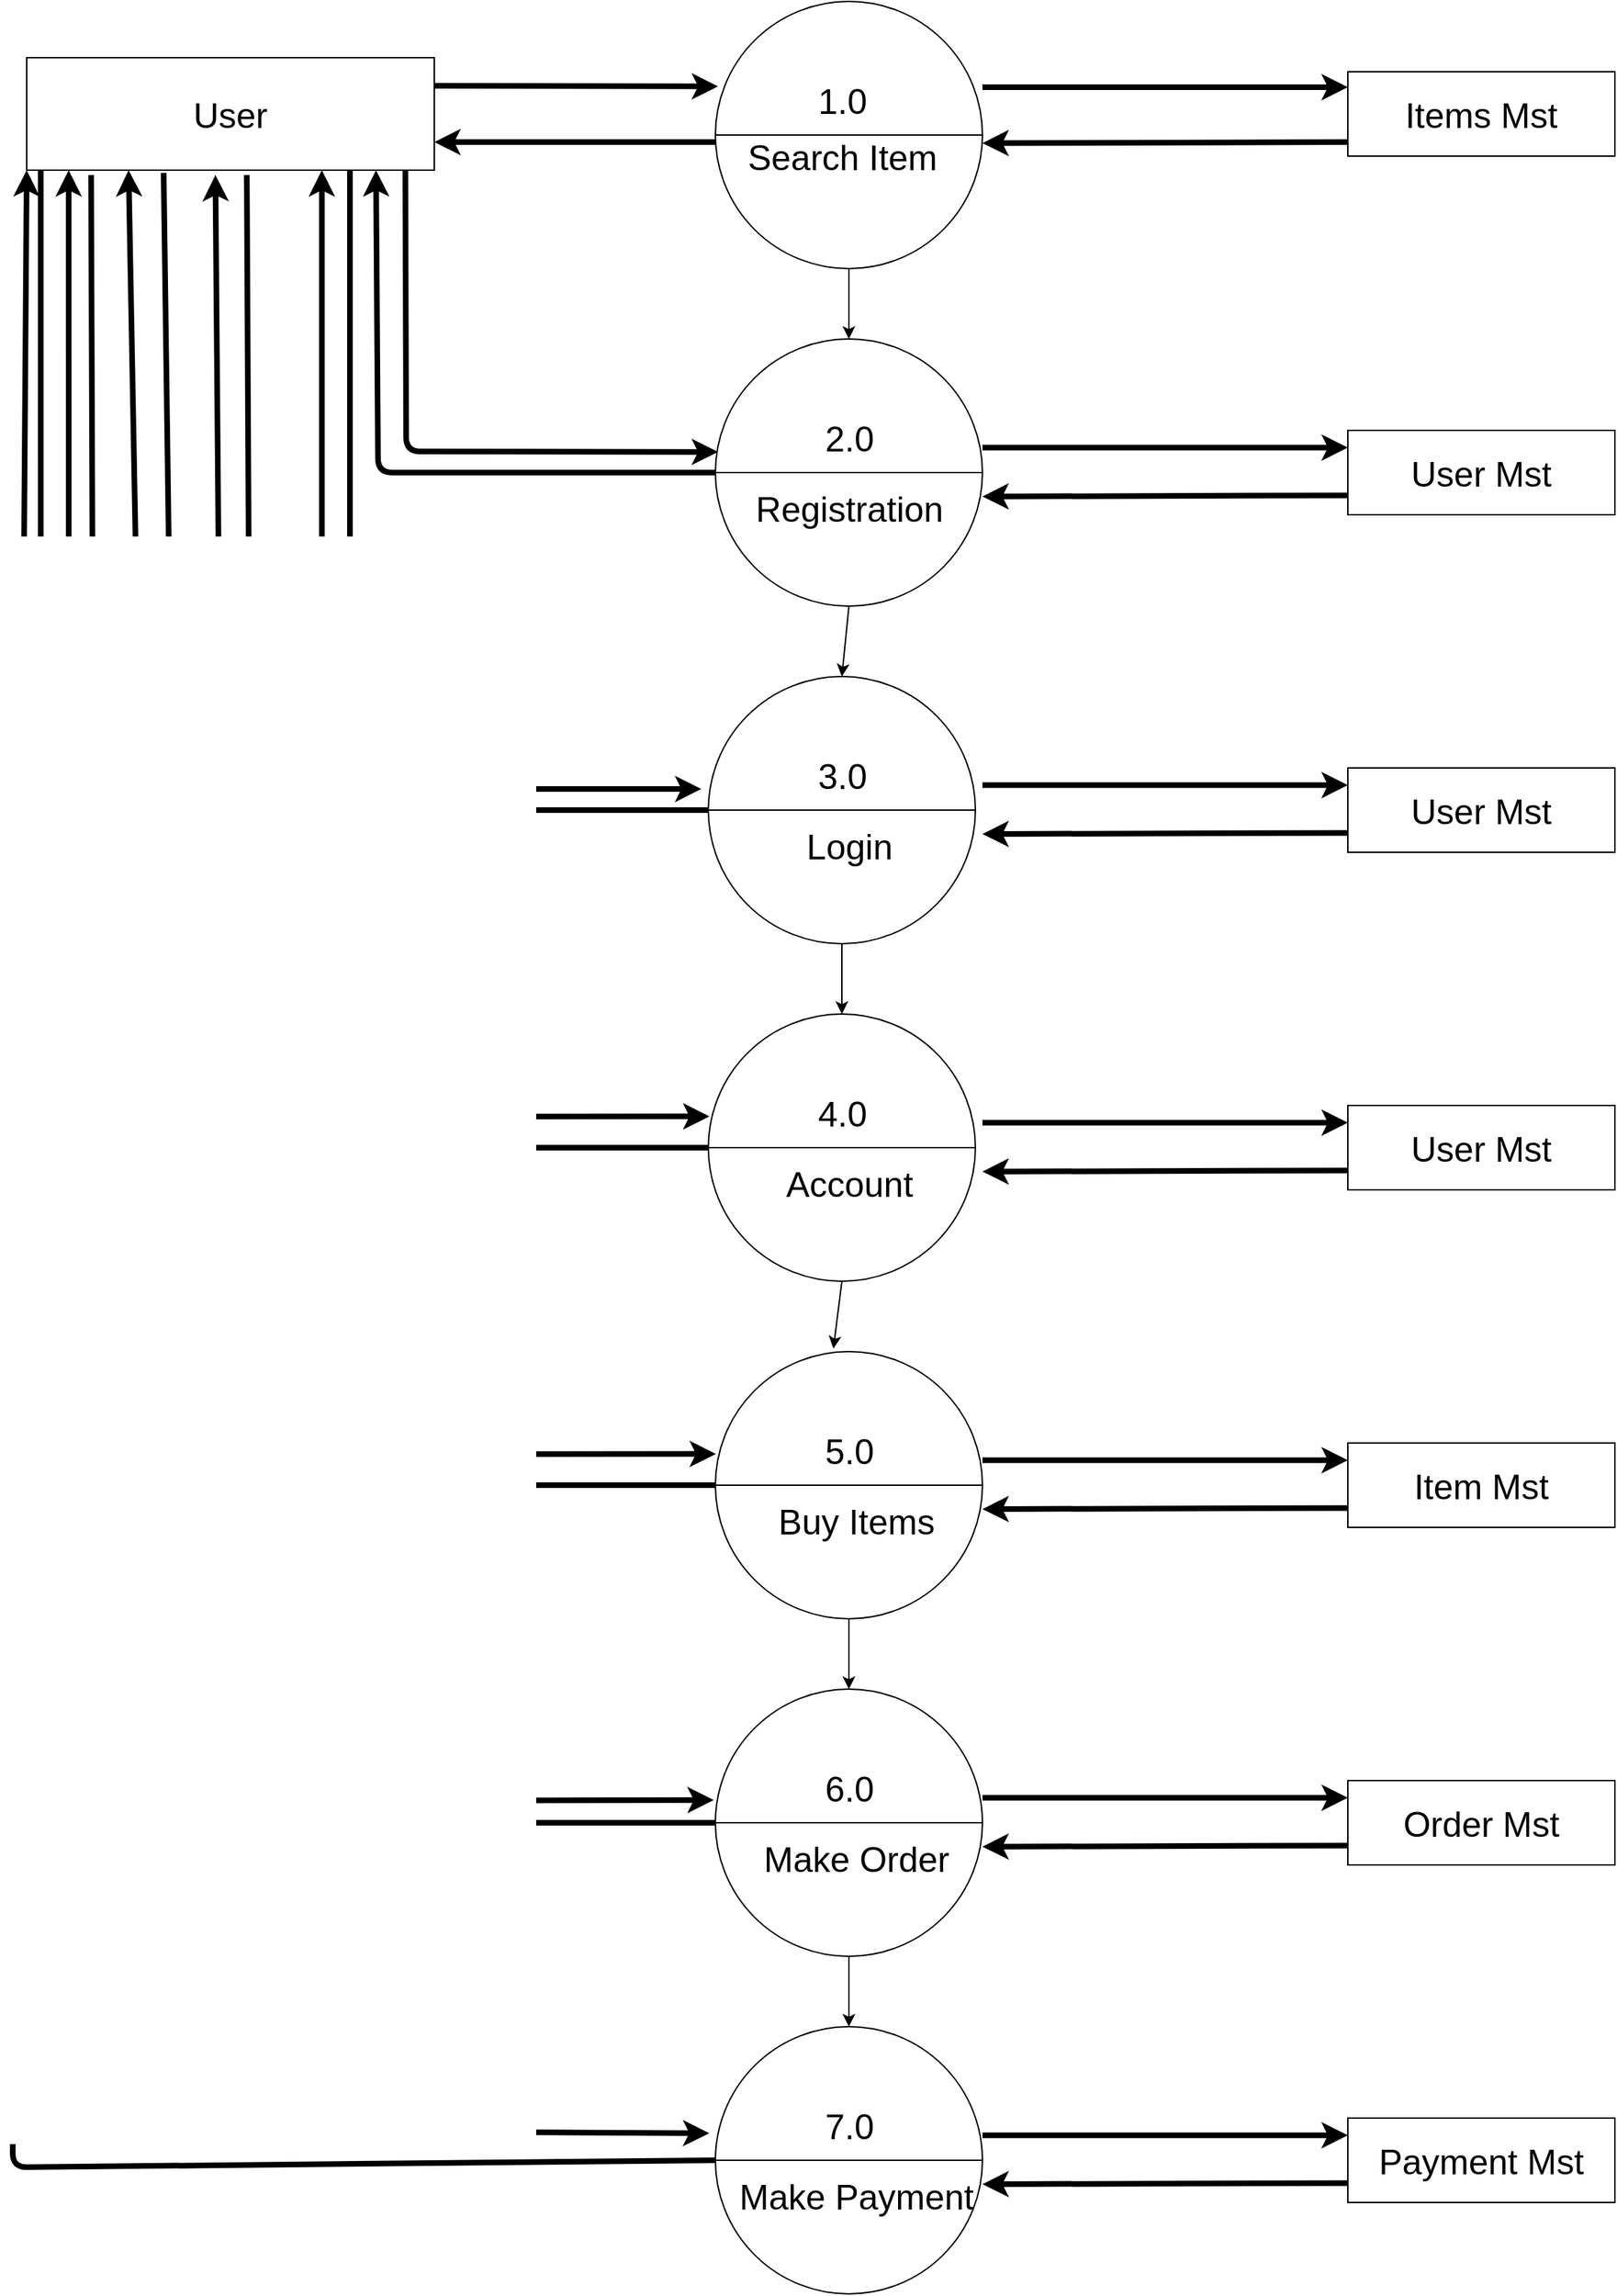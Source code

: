 <mxfile>
    <diagram id="qDj3EmOvW7GRIpu7kFnf" name="Page-1">
        <mxGraphModel dx="1568" dy="1003" grid="1" gridSize="10" guides="1" tooltips="1" connect="1" arrows="1" fold="1" page="1" pageScale="1" pageWidth="1200" pageHeight="1920" math="0" shadow="0">
            <root>
                <mxCell id="0"/>
                <mxCell id="1" parent="0"/>
                <mxCell id="96" style="edgeStyle=none;html=1;exitX=1;exitY=0.25;exitDx=0;exitDy=0;entryX=0.01;entryY=0.318;entryDx=0;entryDy=0;entryPerimeter=0;fontSize=25;strokeWidth=4;" parent="1" source="29" target="31" edge="1">
                    <mxGeometry relative="1" as="geometry"/>
                </mxCell>
                <mxCell id="100" style="edgeStyle=none;html=1;exitX=0.929;exitY=1;exitDx=0;exitDy=0;entryX=0.01;entryY=0.423;entryDx=0;entryDy=0;entryPerimeter=0;fontSize=25;strokeWidth=4;exitPerimeter=0;" parent="1" source="29" target="43" edge="1">
                    <mxGeometry relative="1" as="geometry">
                        <Array as="points">
                            <mxPoint x="300" y="360"/>
                        </Array>
                    </mxGeometry>
                </mxCell>
                <mxCell id="104" style="edgeStyle=none;html=1;fontSize=25;strokeWidth=4;" parent="1" edge="1">
                    <mxGeometry relative="1" as="geometry">
                        <mxPoint x="510.0" y="600" as="targetPoint"/>
                        <mxPoint x="260" y="160" as="sourcePoint"/>
                        <Array as="points">
                            <mxPoint x="260" y="600"/>
                        </Array>
                    </mxGeometry>
                </mxCell>
                <mxCell id="105" style="edgeStyle=none;html=1;exitX=0.54;exitY=1.043;exitDx=0;exitDy=0;entryX=0.004;entryY=0.383;entryDx=0;entryDy=0;entryPerimeter=0;fontSize=25;strokeWidth=4;exitPerimeter=0;" parent="1" source="29" target="51" edge="1">
                    <mxGeometry relative="1" as="geometry">
                        <Array as="points">
                            <mxPoint x="190" y="833"/>
                        </Array>
                    </mxGeometry>
                </mxCell>
                <mxCell id="107" style="edgeStyle=none;html=1;exitX=0.336;exitY=1.024;exitDx=0;exitDy=0;entryX=0.002;entryY=0.383;entryDx=0;entryDy=0;entryPerimeter=0;fontSize=25;strokeWidth=4;exitPerimeter=0;" parent="1" source="29" target="55" edge="1">
                    <mxGeometry relative="1" as="geometry">
                        <Array as="points">
                            <mxPoint x="140" y="1073"/>
                        </Array>
                    </mxGeometry>
                </mxCell>
                <mxCell id="109" style="edgeStyle=none;html=1;exitX=0.158;exitY=1.043;exitDx=0;exitDy=0;entryX=-0.006;entryY=0.415;entryDx=0;entryDy=0;entryPerimeter=0;fontSize=25;strokeWidth=4;exitPerimeter=0;" parent="1" source="29" target="59" edge="1">
                    <mxGeometry relative="1" as="geometry">
                        <Array as="points">
                            <mxPoint x="80" y="1320"/>
                        </Array>
                    </mxGeometry>
                </mxCell>
                <mxCell id="112" style="edgeStyle=none;html=1;entryX=-0.023;entryY=0.399;entryDx=0;entryDy=0;entryPerimeter=0;fontSize=25;strokeWidth=4;" parent="1" target="63" edge="1">
                    <mxGeometry relative="1" as="geometry">
                        <mxPoint x="40" y="160" as="sourcePoint"/>
                        <Array as="points">
                            <mxPoint x="40" y="1553"/>
                        </Array>
                    </mxGeometry>
                </mxCell>
                <mxCell id="29" value="User" style="rounded=0;whiteSpace=wrap;html=1;fontSize=25;strokeWidth=1;" parent="1" vertex="1">
                    <mxGeometry x="30" y="80" width="290" height="80" as="geometry"/>
                </mxCell>
                <mxCell id="74" style="edgeStyle=none;html=1;exitX=1;exitY=0.5;exitDx=0;exitDy=0;entryX=0;entryY=0.75;entryDx=0;entryDy=0;fontSize=25;strokeWidth=4;" parent="1" edge="1">
                    <mxGeometry relative="1" as="geometry">
                        <mxPoint x="710.0" y="101" as="sourcePoint"/>
                        <mxPoint x="970" y="101" as="targetPoint"/>
                    </mxGeometry>
                </mxCell>
                <mxCell id="99" style="edgeStyle=none;html=1;exitX=0;exitY=0.5;exitDx=0;exitDy=0;fontSize=25;strokeWidth=4;" parent="1" edge="1">
                    <mxGeometry relative="1" as="geometry">
                        <mxPoint x="320" y="140" as="targetPoint"/>
                        <mxPoint x="520.0" y="140" as="sourcePoint"/>
                    </mxGeometry>
                </mxCell>
                <mxCell id="115" style="edgeStyle=none;html=1;exitX=0.5;exitY=1;exitDx=0;exitDy=0;entryX=0.5;entryY=0;entryDx=0;entryDy=0;" parent="1" source="31" target="43" edge="1">
                    <mxGeometry relative="1" as="geometry"/>
                </mxCell>
                <mxCell id="31" value="" style="ellipse;whiteSpace=wrap;html=1;aspect=fixed;fontSize=25;strokeWidth=1;" parent="1" vertex="1">
                    <mxGeometry x="520" y="40" width="190" height="190" as="geometry"/>
                </mxCell>
                <mxCell id="32" value="" style="endArrow=none;html=1;fontSize=25;strokeWidth=1;exitX=0;exitY=0.5;exitDx=0;exitDy=0;entryX=1;entryY=0.5;entryDx=0;entryDy=0;" parent="1" source="31" target="31" edge="1">
                    <mxGeometry width="50" height="50" relative="1" as="geometry">
                        <mxPoint x="530" y="240" as="sourcePoint"/>
                        <mxPoint x="580" y="190" as="targetPoint"/>
                    </mxGeometry>
                </mxCell>
                <mxCell id="33" value="1.0" style="text;html=1;align=center;verticalAlign=middle;resizable=0;points=[];autosize=1;strokeColor=none;fillColor=none;fontSize=25;" parent="1" vertex="1">
                    <mxGeometry x="585" y="90" width="50" height="40" as="geometry"/>
                </mxCell>
                <mxCell id="34" value="Search Item" style="text;html=1;align=center;verticalAlign=middle;resizable=0;points=[];autosize=1;strokeColor=none;fillColor=none;fontSize=25;" parent="1" vertex="1">
                    <mxGeometry x="535" y="130" width="150" height="40" as="geometry"/>
                </mxCell>
                <mxCell id="101" style="edgeStyle=none;html=1;exitX=0;exitY=0.5;exitDx=0;exitDy=0;entryX=0.857;entryY=1;entryDx=0;entryDy=0;entryPerimeter=0;fontSize=25;strokeWidth=4;" parent="1" source="43" target="29" edge="1">
                    <mxGeometry relative="1" as="geometry">
                        <Array as="points">
                            <mxPoint x="280" y="375"/>
                        </Array>
                    </mxGeometry>
                </mxCell>
                <mxCell id="125" style="edgeStyle=none;html=1;exitX=0.5;exitY=1;exitDx=0;exitDy=0;entryX=0.5;entryY=0;entryDx=0;entryDy=0;" parent="1" source="43" target="47" edge="1">
                    <mxGeometry relative="1" as="geometry"/>
                </mxCell>
                <mxCell id="43" value="" style="ellipse;whiteSpace=wrap;html=1;aspect=fixed;fontSize=25;strokeWidth=1;" parent="1" vertex="1">
                    <mxGeometry x="520" y="280" width="190" height="190" as="geometry"/>
                </mxCell>
                <mxCell id="44" value="" style="endArrow=none;html=1;fontSize=25;strokeWidth=1;exitX=0;exitY=0.5;exitDx=0;exitDy=0;entryX=1;entryY=0.5;entryDx=0;entryDy=0;" parent="1" source="43" target="43" edge="1">
                    <mxGeometry width="50" height="50" relative="1" as="geometry">
                        <mxPoint x="530" y="520" as="sourcePoint"/>
                        <mxPoint x="580" y="470" as="targetPoint"/>
                    </mxGeometry>
                </mxCell>
                <mxCell id="45" value="2.0" style="text;html=1;align=center;verticalAlign=middle;resizable=0;points=[];autosize=1;strokeColor=none;fillColor=none;fontSize=25;" parent="1" vertex="1">
                    <mxGeometry x="590" y="330" width="50" height="40" as="geometry"/>
                </mxCell>
                <mxCell id="46" value="Registration" style="text;html=1;align=center;verticalAlign=middle;resizable=0;points=[];autosize=1;strokeColor=none;fillColor=none;fontSize=25;" parent="1" vertex="1">
                    <mxGeometry x="540" y="380" width="150" height="40" as="geometry"/>
                </mxCell>
                <mxCell id="103" style="edgeStyle=none;html=1;exitX=0;exitY=0.5;exitDx=0;exitDy=0;fontSize=25;strokeWidth=4;" parent="1" source="47" edge="1">
                    <mxGeometry relative="1" as="geometry">
                        <mxPoint x="240" y="160" as="targetPoint"/>
                        <Array as="points">
                            <mxPoint x="240" y="615"/>
                        </Array>
                    </mxGeometry>
                </mxCell>
                <mxCell id="118" style="edgeStyle=none;html=1;exitX=0.5;exitY=1;exitDx=0;exitDy=0;entryX=0.5;entryY=0;entryDx=0;entryDy=0;" parent="1" source="47" target="51" edge="1">
                    <mxGeometry relative="1" as="geometry"/>
                </mxCell>
                <mxCell id="47" value="" style="ellipse;whiteSpace=wrap;html=1;aspect=fixed;fontSize=25;strokeWidth=1;" parent="1" vertex="1">
                    <mxGeometry x="515" y="520" width="190" height="190" as="geometry"/>
                </mxCell>
                <mxCell id="48" value="" style="endArrow=none;html=1;fontSize=25;strokeWidth=1;exitX=0;exitY=0.5;exitDx=0;exitDy=0;entryX=1;entryY=0.5;entryDx=0;entryDy=0;" parent="1" source="47" target="47" edge="1">
                    <mxGeometry width="50" height="50" relative="1" as="geometry">
                        <mxPoint x="530" y="770" as="sourcePoint"/>
                        <mxPoint x="580" y="720" as="targetPoint"/>
                    </mxGeometry>
                </mxCell>
                <mxCell id="49" value="3.0" style="text;html=1;align=center;verticalAlign=middle;resizable=0;points=[];autosize=1;strokeColor=none;fillColor=none;fontSize=25;" parent="1" vertex="1">
                    <mxGeometry x="585" y="570" width="50" height="40" as="geometry"/>
                </mxCell>
                <mxCell id="50" value="Login" style="text;html=1;align=center;verticalAlign=middle;resizable=0;points=[];autosize=1;strokeColor=none;fillColor=none;fontSize=25;" parent="1" vertex="1">
                    <mxGeometry x="575" y="620" width="80" height="40" as="geometry"/>
                </mxCell>
                <mxCell id="106" style="edgeStyle=none;html=1;exitX=0;exitY=0.5;exitDx=0;exitDy=0;entryX=0.463;entryY=1.043;entryDx=0;entryDy=0;entryPerimeter=0;fontSize=25;strokeWidth=4;" parent="1" source="51" target="29" edge="1">
                    <mxGeometry relative="1" as="geometry">
                        <Array as="points">
                            <mxPoint x="170" y="855"/>
                        </Array>
                    </mxGeometry>
                </mxCell>
                <mxCell id="124" style="edgeStyle=none;html=1;exitX=0.5;exitY=1;exitDx=0;exitDy=0;entryX=0.442;entryY=-0.011;entryDx=0;entryDy=0;entryPerimeter=0;" parent="1" source="51" target="55" edge="1">
                    <mxGeometry relative="1" as="geometry"/>
                </mxCell>
                <mxCell id="51" value="" style="ellipse;whiteSpace=wrap;html=1;aspect=fixed;fontSize=25;strokeWidth=1;" parent="1" vertex="1">
                    <mxGeometry x="515" y="760" width="190" height="190" as="geometry"/>
                </mxCell>
                <mxCell id="52" value="" style="endArrow=none;html=1;fontSize=25;strokeWidth=1;exitX=0;exitY=0.5;exitDx=0;exitDy=0;entryX=1;entryY=0.5;entryDx=0;entryDy=0;" parent="1" source="51" target="51" edge="1">
                    <mxGeometry width="50" height="50" relative="1" as="geometry">
                        <mxPoint x="530" y="1010" as="sourcePoint"/>
                        <mxPoint x="580" y="960" as="targetPoint"/>
                    </mxGeometry>
                </mxCell>
                <mxCell id="53" value="4.0" style="text;html=1;align=center;verticalAlign=middle;resizable=0;points=[];autosize=1;strokeColor=none;fillColor=none;fontSize=25;" parent="1" vertex="1">
                    <mxGeometry x="585" y="810" width="50" height="40" as="geometry"/>
                </mxCell>
                <mxCell id="54" value="Account" style="text;html=1;align=center;verticalAlign=middle;resizable=0;points=[];autosize=1;strokeColor=none;fillColor=none;fontSize=25;" parent="1" vertex="1">
                    <mxGeometry x="560" y="860" width="110" height="40" as="geometry"/>
                </mxCell>
                <mxCell id="108" style="edgeStyle=none;html=1;exitX=0;exitY=0.5;exitDx=0;exitDy=0;entryX=0.25;entryY=1;entryDx=0;entryDy=0;fontSize=25;strokeWidth=4;" parent="1" source="55" target="29" edge="1">
                    <mxGeometry relative="1" as="geometry">
                        <Array as="points">
                            <mxPoint x="120" y="1095"/>
                        </Array>
                    </mxGeometry>
                </mxCell>
                <mxCell id="120" style="edgeStyle=none;html=1;exitX=0.5;exitY=1;exitDx=0;exitDy=0;entryX=0.5;entryY=0;entryDx=0;entryDy=0;" parent="1" source="55" target="59" edge="1">
                    <mxGeometry relative="1" as="geometry"/>
                </mxCell>
                <mxCell id="55" value="" style="ellipse;whiteSpace=wrap;html=1;aspect=fixed;fontSize=25;strokeWidth=1;" parent="1" vertex="1">
                    <mxGeometry x="520" y="1000" width="190" height="190" as="geometry"/>
                </mxCell>
                <mxCell id="56" value="" style="endArrow=none;html=1;fontSize=25;strokeWidth=1;exitX=0;exitY=0.5;exitDx=0;exitDy=0;entryX=1;entryY=0.5;entryDx=0;entryDy=0;" parent="1" source="55" target="55" edge="1">
                    <mxGeometry width="50" height="50" relative="1" as="geometry">
                        <mxPoint x="535" y="1250" as="sourcePoint"/>
                        <mxPoint x="585" y="1200" as="targetPoint"/>
                    </mxGeometry>
                </mxCell>
                <mxCell id="57" value="5.0" style="text;html=1;align=center;verticalAlign=middle;resizable=0;points=[];autosize=1;strokeColor=none;fillColor=none;fontSize=25;" parent="1" vertex="1">
                    <mxGeometry x="590" y="1050" width="50" height="40" as="geometry"/>
                </mxCell>
                <mxCell id="58" value="Buy Items" style="text;html=1;align=center;verticalAlign=middle;resizable=0;points=[];autosize=1;strokeColor=none;fillColor=none;fontSize=25;" parent="1" vertex="1">
                    <mxGeometry x="555" y="1100" width="130" height="40" as="geometry"/>
                </mxCell>
                <mxCell id="111" style="edgeStyle=none;html=1;exitX=0;exitY=0.5;exitDx=0;exitDy=0;entryX=0.103;entryY=1;entryDx=0;entryDy=0;entryPerimeter=0;fontSize=25;strokeWidth=4;" parent="1" source="59" target="29" edge="1">
                    <mxGeometry relative="1" as="geometry">
                        <Array as="points">
                            <mxPoint x="60" y="1335"/>
                        </Array>
                    </mxGeometry>
                </mxCell>
                <mxCell id="121" style="edgeStyle=none;html=1;exitX=0.5;exitY=1;exitDx=0;exitDy=0;entryX=0.5;entryY=0;entryDx=0;entryDy=0;" parent="1" source="59" target="63" edge="1">
                    <mxGeometry relative="1" as="geometry"/>
                </mxCell>
                <mxCell id="59" value="" style="ellipse;whiteSpace=wrap;html=1;aspect=fixed;fontSize=25;strokeWidth=1;" parent="1" vertex="1">
                    <mxGeometry x="520" y="1240" width="190" height="190" as="geometry"/>
                </mxCell>
                <mxCell id="60" value="" style="endArrow=none;html=1;fontSize=25;strokeWidth=1;exitX=0;exitY=0.5;exitDx=0;exitDy=0;entryX=1;entryY=0.5;entryDx=0;entryDy=0;" parent="1" source="59" target="59" edge="1">
                    <mxGeometry width="50" height="50" relative="1" as="geometry">
                        <mxPoint x="535" y="1490" as="sourcePoint"/>
                        <mxPoint x="585" y="1440" as="targetPoint"/>
                    </mxGeometry>
                </mxCell>
                <mxCell id="61" value="6.0" style="text;html=1;align=center;verticalAlign=middle;resizable=0;points=[];autosize=1;strokeColor=none;fillColor=none;fontSize=25;" parent="1" vertex="1">
                    <mxGeometry x="590" y="1290" width="50" height="40" as="geometry"/>
                </mxCell>
                <mxCell id="62" value="Make Order" style="text;html=1;align=center;verticalAlign=middle;resizable=0;points=[];autosize=1;strokeColor=none;fillColor=none;fontSize=25;" parent="1" vertex="1">
                    <mxGeometry x="545" y="1340" width="150" height="40" as="geometry"/>
                </mxCell>
                <mxCell id="114" style="edgeStyle=none;html=1;exitX=0;exitY=0.5;exitDx=0;exitDy=0;entryX=0;entryY=1;entryDx=0;entryDy=0;fontSize=25;strokeWidth=4;" parent="1" source="63" target="29" edge="1">
                    <mxGeometry relative="1" as="geometry">
                        <Array as="points">
                            <mxPoint x="20" y="1580"/>
                        </Array>
                    </mxGeometry>
                </mxCell>
                <mxCell id="63" value="" style="ellipse;whiteSpace=wrap;html=1;aspect=fixed;fontSize=25;strokeWidth=1;" parent="1" vertex="1">
                    <mxGeometry x="520" y="1480" width="190" height="190" as="geometry"/>
                </mxCell>
                <mxCell id="64" value="" style="endArrow=none;html=1;fontSize=25;strokeWidth=1;exitX=0;exitY=0.5;exitDx=0;exitDy=0;entryX=1;entryY=0.5;entryDx=0;entryDy=0;" parent="1" source="63" target="63" edge="1">
                    <mxGeometry width="50" height="50" relative="1" as="geometry">
                        <mxPoint x="535" y="1730" as="sourcePoint"/>
                        <mxPoint x="585" y="1680" as="targetPoint"/>
                    </mxGeometry>
                </mxCell>
                <mxCell id="65" value="7.0" style="text;html=1;align=center;verticalAlign=middle;resizable=0;points=[];autosize=1;strokeColor=none;fillColor=none;fontSize=25;" parent="1" vertex="1">
                    <mxGeometry x="590" y="1530" width="50" height="40" as="geometry"/>
                </mxCell>
                <mxCell id="66" value="Make Payment" style="text;html=1;align=center;verticalAlign=middle;resizable=0;points=[];autosize=1;strokeColor=none;fillColor=none;fontSize=25;" parent="1" vertex="1">
                    <mxGeometry x="530" y="1580" width="180" height="40" as="geometry"/>
                </mxCell>
                <mxCell id="75" style="edgeStyle=none;html=1;exitX=0;exitY=0.75;exitDx=0;exitDy=0;fontSize=25;strokeWidth=4;" parent="1" edge="1">
                    <mxGeometry relative="1" as="geometry">
                        <mxPoint x="710" y="140.769" as="targetPoint"/>
                        <mxPoint x="970" y="140" as="sourcePoint"/>
                    </mxGeometry>
                </mxCell>
                <mxCell id="67" value="Items Mst" style="rounded=0;whiteSpace=wrap;html=1;fontSize=25;strokeWidth=1;" parent="1" vertex="1">
                    <mxGeometry x="970" y="90" width="190" height="60" as="geometry"/>
                </mxCell>
                <mxCell id="68" value="Payment Mst" style="rounded=0;whiteSpace=wrap;html=1;fontSize=25;strokeWidth=1;" parent="1" vertex="1">
                    <mxGeometry x="970" y="1545" width="190" height="60" as="geometry"/>
                </mxCell>
                <mxCell id="69" value="Order Mst" style="rounded=0;whiteSpace=wrap;html=1;fontSize=25;strokeWidth=1;" parent="1" vertex="1">
                    <mxGeometry x="970" y="1305" width="190" height="60" as="geometry"/>
                </mxCell>
                <mxCell id="70" value="Item Mst" style="rounded=0;whiteSpace=wrap;html=1;fontSize=25;strokeWidth=1;" parent="1" vertex="1">
                    <mxGeometry x="970" y="1065" width="190" height="60" as="geometry"/>
                </mxCell>
                <mxCell id="71" value="User Mst" style="rounded=0;whiteSpace=wrap;html=1;fontSize=25;strokeWidth=1;" parent="1" vertex="1">
                    <mxGeometry x="970" y="825" width="190" height="60" as="geometry"/>
                </mxCell>
                <mxCell id="72" value="User Mst" style="rounded=0;whiteSpace=wrap;html=1;fontSize=25;strokeWidth=1;" parent="1" vertex="1">
                    <mxGeometry x="970" y="585" width="190" height="60" as="geometry"/>
                </mxCell>
                <mxCell id="73" value="User Mst" style="rounded=0;whiteSpace=wrap;html=1;fontSize=25;strokeWidth=1;" parent="1" vertex="1">
                    <mxGeometry x="970" y="345" width="190" height="60" as="geometry"/>
                </mxCell>
                <mxCell id="76" style="edgeStyle=none;html=1;exitX=1;exitY=0.5;exitDx=0;exitDy=0;entryX=0;entryY=0.75;entryDx=0;entryDy=0;fontSize=25;strokeWidth=4;" parent="1" edge="1">
                    <mxGeometry relative="1" as="geometry">
                        <mxPoint x="710.0" y="357.23" as="sourcePoint"/>
                        <mxPoint x="970" y="357.23" as="targetPoint"/>
                    </mxGeometry>
                </mxCell>
                <mxCell id="77" style="edgeStyle=none;html=1;exitX=0;exitY=0.75;exitDx=0;exitDy=0;fontSize=25;strokeWidth=4;" parent="1" edge="1">
                    <mxGeometry relative="1" as="geometry">
                        <mxPoint x="710" y="391.999" as="targetPoint"/>
                        <mxPoint x="970" y="391.23" as="sourcePoint"/>
                    </mxGeometry>
                </mxCell>
                <mxCell id="84" style="edgeStyle=none;html=1;exitX=1;exitY=0.5;exitDx=0;exitDy=0;entryX=0;entryY=0.75;entryDx=0;entryDy=0;fontSize=25;strokeWidth=4;" parent="1" edge="1">
                    <mxGeometry relative="1" as="geometry">
                        <mxPoint x="710.0" y="597.23" as="sourcePoint"/>
                        <mxPoint x="970" y="597.23" as="targetPoint"/>
                    </mxGeometry>
                </mxCell>
                <mxCell id="85" style="edgeStyle=none;html=1;exitX=0;exitY=0.75;exitDx=0;exitDy=0;fontSize=25;strokeWidth=4;" parent="1" edge="1">
                    <mxGeometry relative="1" as="geometry">
                        <mxPoint x="710" y="631.999" as="targetPoint"/>
                        <mxPoint x="970" y="631.23" as="sourcePoint"/>
                    </mxGeometry>
                </mxCell>
                <mxCell id="88" style="edgeStyle=none;html=1;exitX=1;exitY=0.5;exitDx=0;exitDy=0;entryX=0;entryY=0.75;entryDx=0;entryDy=0;fontSize=25;strokeWidth=4;" parent="1" edge="1">
                    <mxGeometry relative="1" as="geometry">
                        <mxPoint x="710.0" y="837.23" as="sourcePoint"/>
                        <mxPoint x="970" y="837.23" as="targetPoint"/>
                    </mxGeometry>
                </mxCell>
                <mxCell id="89" style="edgeStyle=none;html=1;exitX=0;exitY=0.75;exitDx=0;exitDy=0;fontSize=25;strokeWidth=4;" parent="1" edge="1">
                    <mxGeometry relative="1" as="geometry">
                        <mxPoint x="710" y="871.999" as="targetPoint"/>
                        <mxPoint x="970" y="871.23" as="sourcePoint"/>
                    </mxGeometry>
                </mxCell>
                <mxCell id="90" style="edgeStyle=none;html=1;exitX=1;exitY=0.5;exitDx=0;exitDy=0;entryX=0;entryY=0.75;entryDx=0;entryDy=0;fontSize=25;strokeWidth=4;" parent="1" edge="1">
                    <mxGeometry relative="1" as="geometry">
                        <mxPoint x="710.0" y="1077.23" as="sourcePoint"/>
                        <mxPoint x="970" y="1077.23" as="targetPoint"/>
                    </mxGeometry>
                </mxCell>
                <mxCell id="91" style="edgeStyle=none;html=1;exitX=0;exitY=0.75;exitDx=0;exitDy=0;fontSize=25;strokeWidth=4;" parent="1" edge="1">
                    <mxGeometry relative="1" as="geometry">
                        <mxPoint x="710" y="1111.999" as="targetPoint"/>
                        <mxPoint x="970" y="1111.23" as="sourcePoint"/>
                    </mxGeometry>
                </mxCell>
                <mxCell id="92" style="edgeStyle=none;html=1;exitX=1;exitY=0.5;exitDx=0;exitDy=0;entryX=0;entryY=0.75;entryDx=0;entryDy=0;fontSize=25;strokeWidth=4;" parent="1" edge="1">
                    <mxGeometry relative="1" as="geometry">
                        <mxPoint x="710.0" y="1317.23" as="sourcePoint"/>
                        <mxPoint x="970" y="1317.23" as="targetPoint"/>
                    </mxGeometry>
                </mxCell>
                <mxCell id="93" style="edgeStyle=none;html=1;exitX=0;exitY=0.75;exitDx=0;exitDy=0;fontSize=25;strokeWidth=4;" parent="1" edge="1">
                    <mxGeometry relative="1" as="geometry">
                        <mxPoint x="710" y="1351.999" as="targetPoint"/>
                        <mxPoint x="970" y="1351.23" as="sourcePoint"/>
                    </mxGeometry>
                </mxCell>
                <mxCell id="94" style="edgeStyle=none;html=1;exitX=1;exitY=0.5;exitDx=0;exitDy=0;entryX=0;entryY=0.75;entryDx=0;entryDy=0;fontSize=25;strokeWidth=4;" parent="1" edge="1">
                    <mxGeometry relative="1" as="geometry">
                        <mxPoint x="710.0" y="1557.23" as="sourcePoint"/>
                        <mxPoint x="970" y="1557.23" as="targetPoint"/>
                    </mxGeometry>
                </mxCell>
                <mxCell id="95" style="edgeStyle=none;html=1;exitX=0;exitY=0.75;exitDx=0;exitDy=0;fontSize=25;strokeWidth=4;" parent="1" edge="1">
                    <mxGeometry relative="1" as="geometry">
                        <mxPoint x="710" y="1591.999" as="targetPoint"/>
                        <mxPoint x="970" y="1591.23" as="sourcePoint"/>
                    </mxGeometry>
                </mxCell>
            </root>
        </mxGraphModel>
    </diagram>
</mxfile>